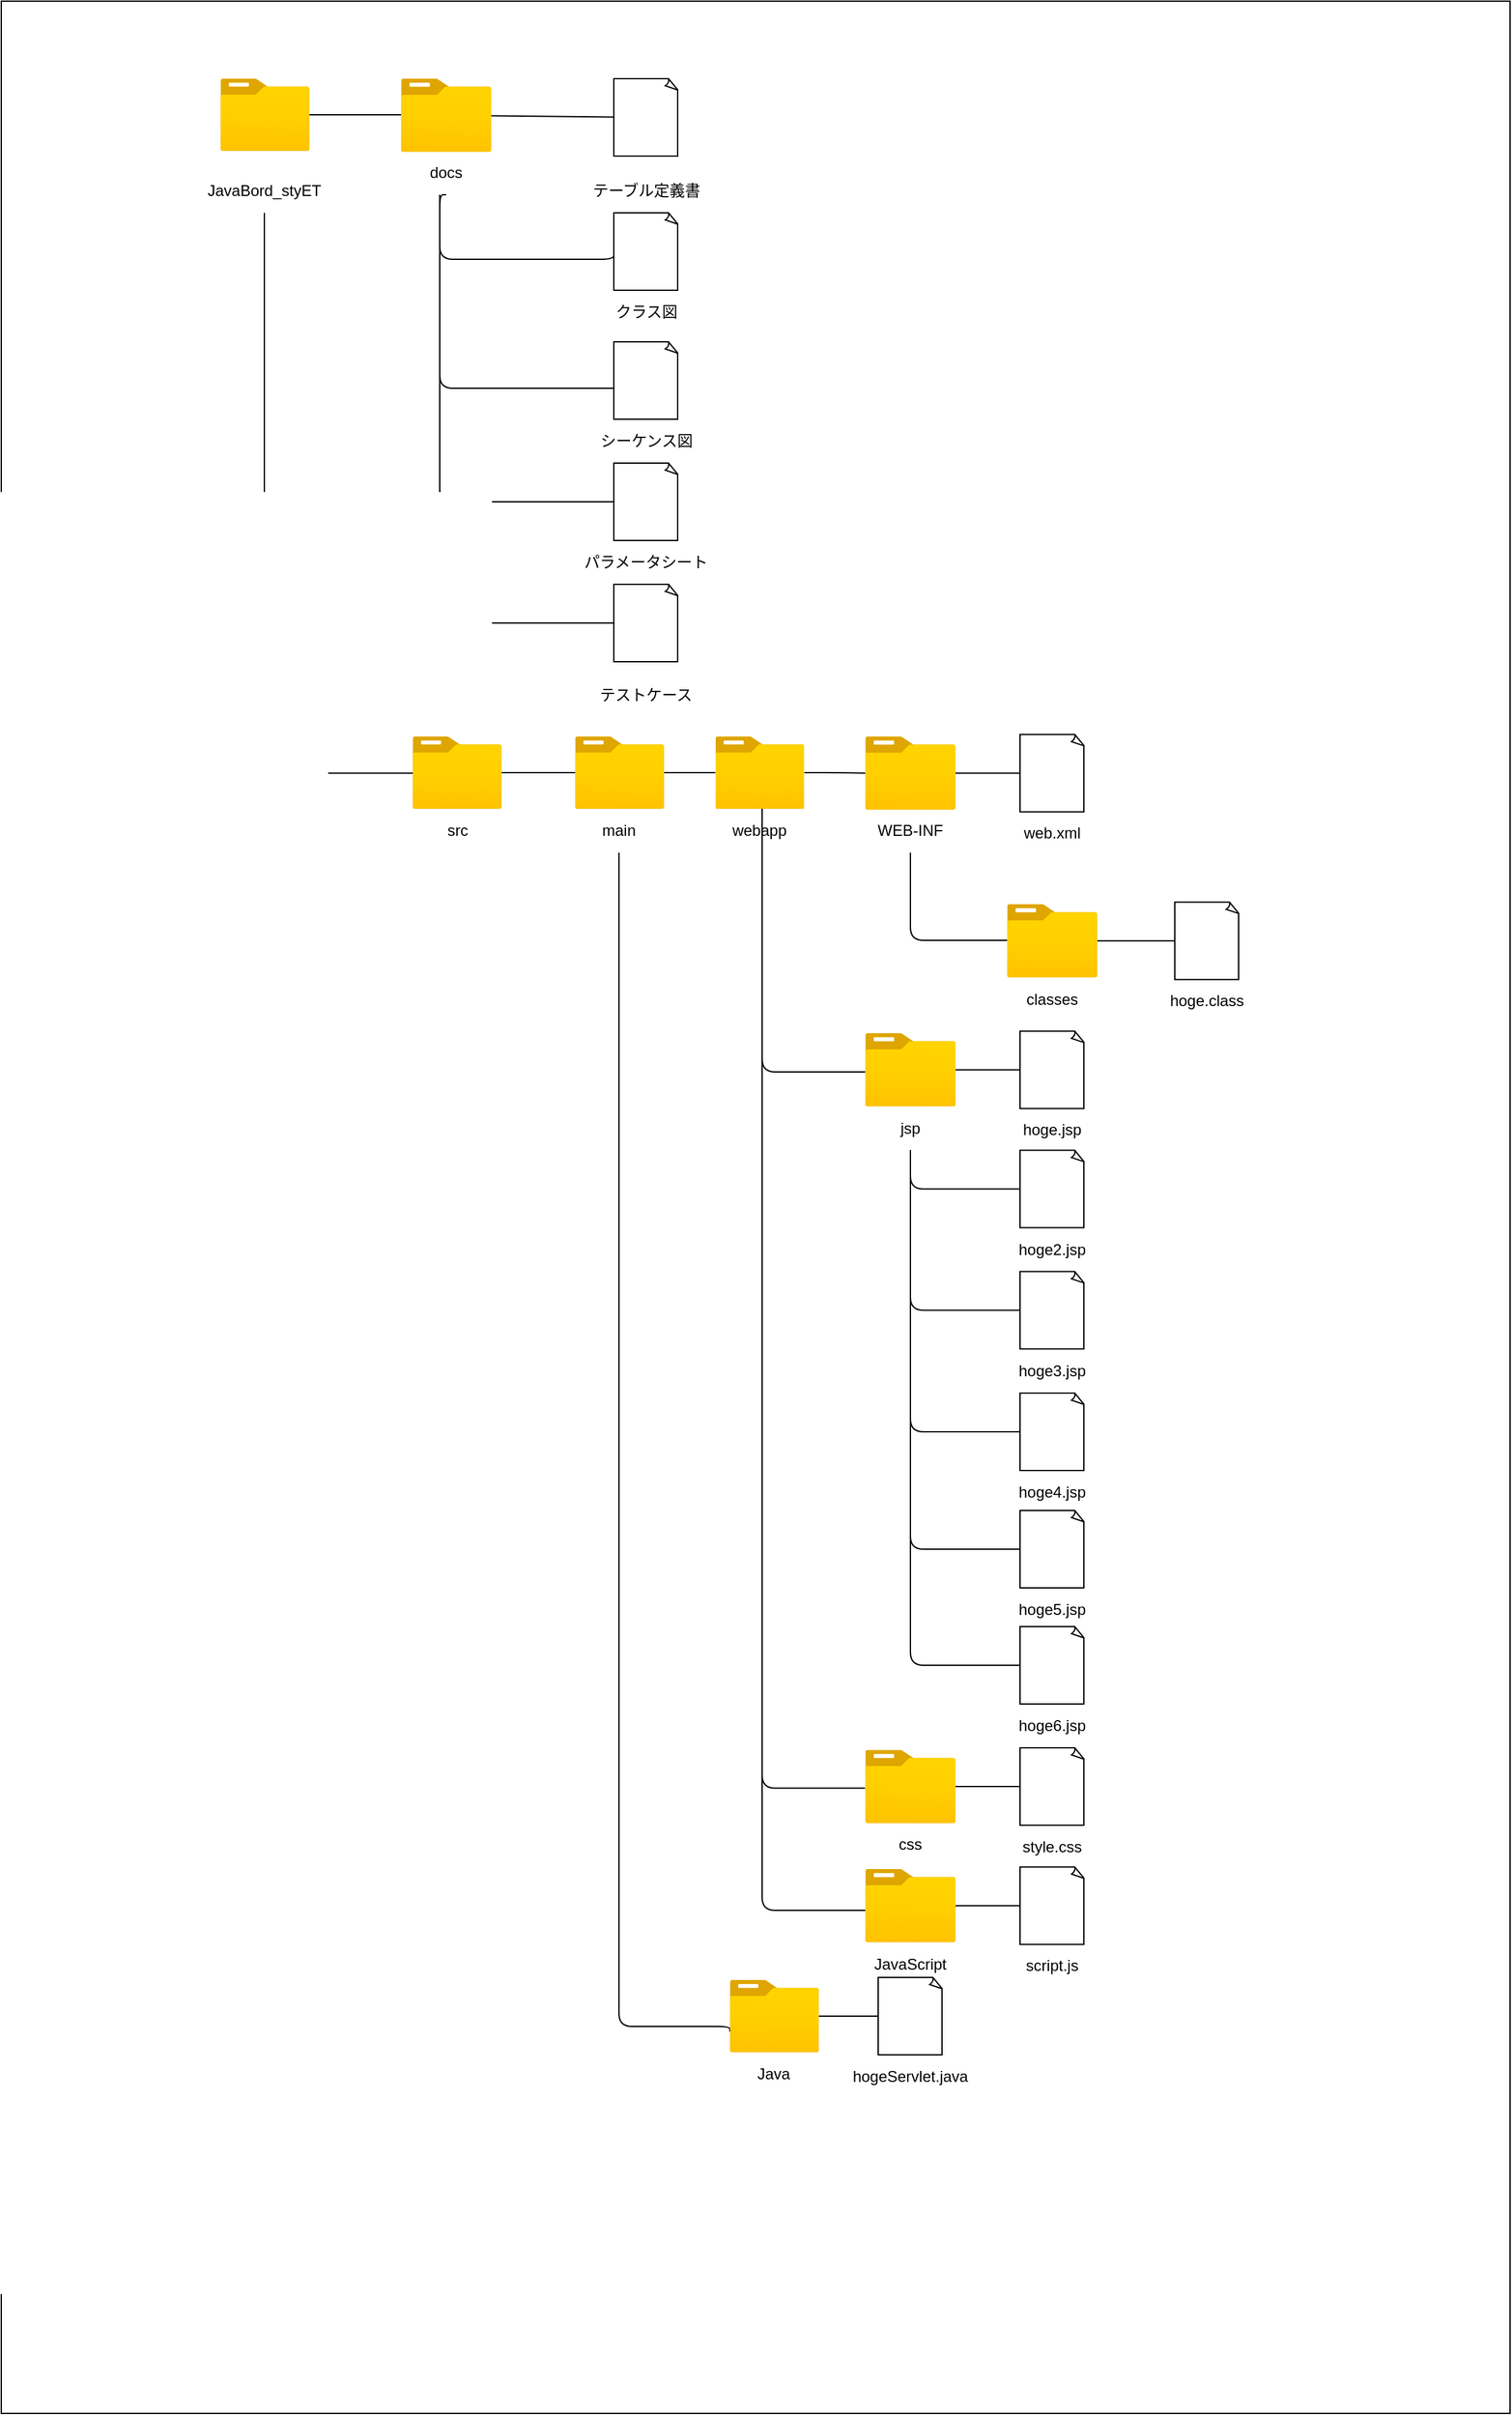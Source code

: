 <mxfile>
    <diagram id="VUF1cZ7XN0DzKbGDe-bg" name="ページ1">
        <mxGraphModel dx="2907" dy="1110" grid="1" gridSize="10" guides="1" tooltips="1" connect="1" arrows="1" fold="1" page="1" pageScale="1" pageWidth="827" pageHeight="1169" math="0" shadow="0">
            <root>
                <mxCell id="0"/>
                <mxCell id="1" parent="0"/>
                <mxCell id="4" value="" style="rounded=0;whiteSpace=wrap;html=1;" vertex="1" parent="1">
                    <mxGeometry x="-100" y="29.91" width="1170" height="1870.09" as="geometry"/>
                </mxCell>
                <mxCell id="10" style="edgeStyle=none;html=1;endArrow=none;endFill=0;" edge="1" parent="1" source="2" target="6">
                    <mxGeometry relative="1" as="geometry">
                        <Array as="points">
                            <mxPoint x="210" y="118"/>
                        </Array>
                    </mxGeometry>
                </mxCell>
                <mxCell id="2" value="" style="aspect=fixed;html=1;points=[];align=center;image;fontSize=12;image=img/lib/azure2/general/Folder_Blank.svg;" vertex="1" parent="1">
                    <mxGeometry x="70" y="90" width="69" height="56.0" as="geometry"/>
                </mxCell>
                <mxCell id="44" style="edgeStyle=orthogonalEdgeStyle;html=1;entryX=0.006;entryY=0.506;entryDx=0;entryDy=0;entryPerimeter=0;endArrow=none;endFill=0;" edge="1" parent="1" source="5" target="11">
                    <mxGeometry relative="1" as="geometry">
                        <Array as="points">
                            <mxPoint x="104" y="628"/>
                        </Array>
                    </mxGeometry>
                </mxCell>
                <mxCell id="5" value="JavaBord_styET" style="text;html=1;strokeColor=none;fillColor=none;align=center;verticalAlign=middle;whiteSpace=wrap;rounded=0;" vertex="1" parent="1">
                    <mxGeometry x="69" y="160" width="70" height="34" as="geometry"/>
                </mxCell>
                <mxCell id="24" style="edgeStyle=none;html=1;endArrow=none;endFill=0;" edge="1" parent="1" source="6" target="23">
                    <mxGeometry relative="1" as="geometry"/>
                </mxCell>
                <mxCell id="6" value="" style="aspect=fixed;html=1;points=[];align=center;image;fontSize=12;image=img/lib/azure2/general/Folder_Blank.svg;" vertex="1" parent="1">
                    <mxGeometry x="210" y="90" width="70" height="56.81" as="geometry"/>
                </mxCell>
                <mxCell id="31" style="edgeStyle=orthogonalEdgeStyle;html=1;entryX=0;entryY=0.5;entryDx=0;entryDy=0;entryPerimeter=0;endArrow=none;endFill=0;" edge="1" parent="1" source="8" target="30">
                    <mxGeometry relative="1" as="geometry">
                        <Array as="points">
                            <mxPoint x="240" y="230"/>
                            <mxPoint x="375" y="230"/>
                        </Array>
                    </mxGeometry>
                </mxCell>
                <mxCell id="39" style="edgeStyle=orthogonalEdgeStyle;html=1;exitX=0.5;exitY=1;exitDx=0;exitDy=0;entryX=0;entryY=0.5;entryDx=0;entryDy=0;entryPerimeter=0;endArrow=none;endFill=0;" edge="1" parent="1" source="8" target="36">
                    <mxGeometry relative="1" as="geometry">
                        <Array as="points">
                            <mxPoint x="240" y="180"/>
                            <mxPoint x="240" y="418"/>
                        </Array>
                    </mxGeometry>
                </mxCell>
                <mxCell id="41" style="edgeStyle=orthogonalEdgeStyle;html=1;entryX=0;entryY=0.5;entryDx=0;entryDy=0;entryPerimeter=0;endArrow=none;endFill=0;" edge="1" parent="1" source="8" target="40">
                    <mxGeometry relative="1" as="geometry">
                        <Array as="points">
                            <mxPoint x="240" y="512"/>
                        </Array>
                    </mxGeometry>
                </mxCell>
                <mxCell id="99" style="edgeStyle=orthogonalEdgeStyle;html=1;exitX=0.5;exitY=1;exitDx=0;exitDy=0;endArrow=none;endFill=0;" edge="1" parent="1" source="8">
                    <mxGeometry relative="1" as="geometry">
                        <mxPoint x="245.049" y="180.073" as="targetPoint"/>
                    </mxGeometry>
                </mxCell>
                <mxCell id="8" value="docs" style="text;html=1;strokeColor=none;fillColor=none;align=center;verticalAlign=middle;whiteSpace=wrap;rounded=0;" vertex="1" parent="1">
                    <mxGeometry x="210" y="146" width="70" height="34" as="geometry"/>
                </mxCell>
                <mxCell id="47" style="edgeStyle=orthogonalEdgeStyle;html=1;endArrow=none;endFill=0;" edge="1" parent="1" source="11" target="45">
                    <mxGeometry relative="1" as="geometry"/>
                </mxCell>
                <mxCell id="11" value="" style="aspect=fixed;html=1;points=[];align=center;image;fontSize=12;image=img/lib/azure2/general/Folder_Blank.svg;" vertex="1" parent="1">
                    <mxGeometry x="219" y="600" width="69" height="56.0" as="geometry"/>
                </mxCell>
                <mxCell id="14" value="src" style="text;html=1;strokeColor=none;fillColor=none;align=center;verticalAlign=middle;whiteSpace=wrap;rounded=0;" vertex="1" parent="1">
                    <mxGeometry x="219" y="656" width="70" height="34" as="geometry"/>
                </mxCell>
                <mxCell id="23" value="" style="whiteSpace=wrap;html=1;shape=mxgraph.basic.document" vertex="1" parent="1">
                    <mxGeometry x="375" y="90" width="50" height="60" as="geometry"/>
                </mxCell>
                <mxCell id="25" value="テーブル定義書" style="text;html=1;strokeColor=none;fillColor=none;align=center;verticalAlign=middle;whiteSpace=wrap;rounded=0;" vertex="1" parent="1">
                    <mxGeometry x="352.5" y="160" width="95" height="34" as="geometry"/>
                </mxCell>
                <mxCell id="30" value="" style="whiteSpace=wrap;html=1;shape=mxgraph.basic.document" vertex="1" parent="1">
                    <mxGeometry x="375" y="194" width="50" height="60" as="geometry"/>
                </mxCell>
                <mxCell id="32" value="クラス図" style="text;html=1;strokeColor=none;fillColor=none;align=center;verticalAlign=middle;whiteSpace=wrap;rounded=0;" vertex="1" parent="1">
                    <mxGeometry x="352.5" y="254" width="95" height="34" as="geometry"/>
                </mxCell>
                <mxCell id="33" value="" style="whiteSpace=wrap;html=1;shape=mxgraph.basic.document" vertex="1" parent="1">
                    <mxGeometry x="375" y="294" width="50" height="60" as="geometry"/>
                </mxCell>
                <mxCell id="34" style="edgeStyle=orthogonalEdgeStyle;html=1;endArrow=none;endFill=0;" edge="1" parent="1" target="33">
                    <mxGeometry relative="1" as="geometry">
                        <mxPoint x="240" y="180" as="sourcePoint"/>
                        <mxPoint x="375" y="240" as="targetPoint"/>
                        <Array as="points">
                            <mxPoint x="240" y="180"/>
                            <mxPoint x="240" y="330"/>
                        </Array>
                    </mxGeometry>
                </mxCell>
                <mxCell id="35" value="シーケンス図" style="text;html=1;strokeColor=none;fillColor=none;align=center;verticalAlign=middle;whiteSpace=wrap;rounded=0;" vertex="1" parent="1">
                    <mxGeometry x="352.5" y="354" width="95" height="34" as="geometry"/>
                </mxCell>
                <mxCell id="36" value="" style="whiteSpace=wrap;html=1;shape=mxgraph.basic.document" vertex="1" parent="1">
                    <mxGeometry x="375" y="388" width="50" height="60" as="geometry"/>
                </mxCell>
                <mxCell id="37" value="パラメータシート" style="text;html=1;strokeColor=none;fillColor=none;align=center;verticalAlign=middle;whiteSpace=wrap;rounded=0;" vertex="1" parent="1">
                    <mxGeometry x="346.25" y="448" width="107.5" height="34" as="geometry"/>
                </mxCell>
                <mxCell id="40" value="" style="whiteSpace=wrap;html=1;shape=mxgraph.basic.document" vertex="1" parent="1">
                    <mxGeometry x="375" y="482" width="50" height="60" as="geometry"/>
                </mxCell>
                <mxCell id="42" value="テストケース" style="text;html=1;strokeColor=none;fillColor=none;align=center;verticalAlign=middle;whiteSpace=wrap;rounded=0;" vertex="1" parent="1">
                    <mxGeometry x="346.25" y="551" width="107.5" height="34" as="geometry"/>
                </mxCell>
                <mxCell id="52" style="edgeStyle=orthogonalEdgeStyle;html=1;endArrow=none;endFill=0;" edge="1" parent="1" source="45" target="50">
                    <mxGeometry relative="1" as="geometry"/>
                </mxCell>
                <mxCell id="45" value="" style="aspect=fixed;html=1;points=[];align=center;image;fontSize=12;image=img/lib/azure2/general/Folder_Blank.svg;" vertex="1" parent="1">
                    <mxGeometry x="345" y="600" width="69" height="56.0" as="geometry"/>
                </mxCell>
                <mxCell id="117" style="edgeStyle=orthogonalEdgeStyle;html=1;entryX=0;entryY=0.714;entryDx=0;entryDy=0;entryPerimeter=0;endArrow=none;endFill=0;" edge="1" parent="1" source="49" target="113">
                    <mxGeometry relative="1" as="geometry">
                        <Array as="points">
                            <mxPoint x="379" y="1600"/>
                            <mxPoint x="465" y="1600"/>
                        </Array>
                    </mxGeometry>
                </mxCell>
                <mxCell id="49" value="main" style="text;html=1;strokeColor=none;fillColor=none;align=center;verticalAlign=middle;whiteSpace=wrap;rounded=0;" vertex="1" parent="1">
                    <mxGeometry x="344" y="656" width="70" height="34" as="geometry"/>
                </mxCell>
                <mxCell id="54" style="edgeStyle=orthogonalEdgeStyle;html=1;endArrow=none;endFill=0;" edge="1" parent="1" source="50" target="53">
                    <mxGeometry relative="1" as="geometry"/>
                </mxCell>
                <mxCell id="102" style="edgeStyle=orthogonalEdgeStyle;html=1;entryX=-0.003;entryY=0.523;entryDx=0;entryDy=0;entryPerimeter=0;endArrow=none;endFill=0;" edge="1" parent="1" source="50" target="101">
                    <mxGeometry relative="1" as="geometry">
                        <Array as="points">
                            <mxPoint x="490" y="1415"/>
                        </Array>
                    </mxGeometry>
                </mxCell>
                <mxCell id="50" value="" style="aspect=fixed;html=1;points=[];align=center;image;fontSize=12;image=img/lib/azure2/general/Folder_Blank.svg;" vertex="1" parent="1">
                    <mxGeometry x="453.75" y="600" width="69" height="56.0" as="geometry"/>
                </mxCell>
                <mxCell id="75" style="edgeStyle=orthogonalEdgeStyle;html=1;endArrow=none;endFill=0;" edge="1" parent="1" source="51" target="69">
                    <mxGeometry relative="1" as="geometry">
                        <Array as="points">
                            <mxPoint x="490" y="860"/>
                        </Array>
                    </mxGeometry>
                </mxCell>
                <mxCell id="108" style="edgeStyle=orthogonalEdgeStyle;html=1;entryX=0;entryY=0.563;entryDx=0;entryDy=0;entryPerimeter=0;endArrow=none;endFill=0;" edge="1" parent="1" source="51" target="107">
                    <mxGeometry relative="1" as="geometry">
                        <Array as="points">
                            <mxPoint x="490" y="1510"/>
                        </Array>
                    </mxGeometry>
                </mxCell>
                <mxCell id="51" value="webapp" style="text;html=1;strokeColor=none;fillColor=none;align=center;verticalAlign=middle;whiteSpace=wrap;rounded=0;" vertex="1" parent="1">
                    <mxGeometry x="452.75" y="656" width="70" height="34" as="geometry"/>
                </mxCell>
                <mxCell id="57" style="edgeStyle=orthogonalEdgeStyle;html=1;entryX=0;entryY=0.5;entryDx=0;entryDy=0;entryPerimeter=0;endArrow=none;endFill=0;" edge="1" parent="1" source="53" target="56">
                    <mxGeometry relative="1" as="geometry"/>
                </mxCell>
                <mxCell id="53" value="" style="aspect=fixed;html=1;points=[];align=center;image;fontSize=12;image=img/lib/azure2/general/Folder_Blank.svg;" vertex="1" parent="1">
                    <mxGeometry x="570" y="600" width="70" height="56.81" as="geometry"/>
                </mxCell>
                <mxCell id="63" style="edgeStyle=orthogonalEdgeStyle;html=1;endArrow=none;endFill=0;" edge="1" parent="1" source="55" target="62">
                    <mxGeometry relative="1" as="geometry">
                        <Array as="points">
                            <mxPoint x="605" y="758"/>
                        </Array>
                    </mxGeometry>
                </mxCell>
                <mxCell id="55" value="WEB-INF" style="text;html=1;strokeColor=none;fillColor=none;align=center;verticalAlign=middle;whiteSpace=wrap;rounded=0;" vertex="1" parent="1">
                    <mxGeometry x="570" y="656" width="70" height="34" as="geometry"/>
                </mxCell>
                <mxCell id="56" value="" style="whiteSpace=wrap;html=1;shape=mxgraph.basic.document" vertex="1" parent="1">
                    <mxGeometry x="690" y="598.41" width="50" height="60" as="geometry"/>
                </mxCell>
                <mxCell id="58" value="web.xml" style="text;html=1;strokeColor=none;fillColor=none;align=center;verticalAlign=middle;whiteSpace=wrap;rounded=0;" vertex="1" parent="1">
                    <mxGeometry x="680" y="658.41" width="70" height="34" as="geometry"/>
                </mxCell>
                <mxCell id="67" style="edgeStyle=orthogonalEdgeStyle;html=1;endArrow=none;endFill=0;" edge="1" parent="1" source="62" target="66">
                    <mxGeometry relative="1" as="geometry"/>
                </mxCell>
                <mxCell id="62" value="" style="aspect=fixed;html=1;points=[];align=center;image;fontSize=12;image=img/lib/azure2/general/Folder_Blank.svg;" vertex="1" parent="1">
                    <mxGeometry x="680" y="730" width="70" height="56.81" as="geometry"/>
                </mxCell>
                <mxCell id="64" value="classes" style="text;html=1;strokeColor=none;fillColor=none;align=center;verticalAlign=middle;whiteSpace=wrap;rounded=0;" vertex="1" parent="1">
                    <mxGeometry x="680" y="786.81" width="70" height="34" as="geometry"/>
                </mxCell>
                <mxCell id="66" value="" style="whiteSpace=wrap;html=1;shape=mxgraph.basic.document" vertex="1" parent="1">
                    <mxGeometry x="810" y="728.41" width="50" height="60" as="geometry"/>
                </mxCell>
                <mxCell id="68" value="hoge.class" style="text;html=1;strokeColor=none;fillColor=none;align=center;verticalAlign=middle;whiteSpace=wrap;rounded=0;" vertex="1" parent="1">
                    <mxGeometry x="800" y="788.41" width="70" height="34" as="geometry"/>
                </mxCell>
                <mxCell id="78" style="edgeStyle=orthogonalEdgeStyle;html=1;endArrow=none;endFill=0;" edge="1" parent="1" source="69" target="77">
                    <mxGeometry relative="1" as="geometry"/>
                </mxCell>
                <mxCell id="69" value="" style="aspect=fixed;html=1;points=[];align=center;image;fontSize=12;image=img/lib/azure2/general/Folder_Blank.svg;" vertex="1" parent="1">
                    <mxGeometry x="570" y="830" width="70" height="56.81" as="geometry"/>
                </mxCell>
                <mxCell id="84" style="edgeStyle=orthogonalEdgeStyle;html=1;exitX=0.5;exitY=1;exitDx=0;exitDy=0;endArrow=none;endFill=0;" edge="1" parent="1" source="73" target="82">
                    <mxGeometry relative="1" as="geometry"/>
                </mxCell>
                <mxCell id="87" style="edgeStyle=orthogonalEdgeStyle;html=1;entryX=0;entryY=0.5;entryDx=0;entryDy=0;entryPerimeter=0;endArrow=none;endFill=0;" edge="1" parent="1" source="73" target="85">
                    <mxGeometry relative="1" as="geometry">
                        <Array as="points">
                            <mxPoint x="605" y="1045"/>
                        </Array>
                    </mxGeometry>
                </mxCell>
                <mxCell id="90" style="edgeStyle=orthogonalEdgeStyle;html=1;entryX=0;entryY=0.5;entryDx=0;entryDy=0;entryPerimeter=0;endArrow=none;endFill=0;" edge="1" parent="1" source="73" target="88">
                    <mxGeometry relative="1" as="geometry">
                        <Array as="points">
                            <mxPoint x="605" y="1139"/>
                        </Array>
                    </mxGeometry>
                </mxCell>
                <mxCell id="95" style="edgeStyle=orthogonalEdgeStyle;html=1;exitX=0.5;exitY=1;exitDx=0;exitDy=0;endArrow=none;endFill=0;" edge="1" parent="1" source="73" target="91">
                    <mxGeometry relative="1" as="geometry">
                        <Array as="points">
                            <mxPoint x="605" y="1230"/>
                        </Array>
                    </mxGeometry>
                </mxCell>
                <mxCell id="98" style="edgeStyle=orthogonalEdgeStyle;html=1;exitX=0.5;exitY=1;exitDx=0;exitDy=0;entryX=0;entryY=0.5;entryDx=0;entryDy=0;entryPerimeter=0;endArrow=none;endFill=0;" edge="1" parent="1" source="73" target="96">
                    <mxGeometry relative="1" as="geometry"/>
                </mxCell>
                <mxCell id="73" value="jsp" style="text;html=1;strokeColor=none;fillColor=none;align=center;verticalAlign=middle;whiteSpace=wrap;rounded=0;" vertex="1" parent="1">
                    <mxGeometry x="570" y="886.81" width="70" height="34" as="geometry"/>
                </mxCell>
                <mxCell id="77" value="" style="whiteSpace=wrap;html=1;shape=mxgraph.basic.document" vertex="1" parent="1">
                    <mxGeometry x="690" y="828.41" width="50" height="60" as="geometry"/>
                </mxCell>
                <mxCell id="81" value="hoge.jsp" style="text;html=1;strokeColor=none;fillColor=none;align=center;verticalAlign=middle;whiteSpace=wrap;rounded=0;" vertex="1" parent="1">
                    <mxGeometry x="680" y="888.41" width="70" height="34" as="geometry"/>
                </mxCell>
                <mxCell id="82" value="" style="whiteSpace=wrap;html=1;shape=mxgraph.basic.document" vertex="1" parent="1">
                    <mxGeometry x="690" y="920.81" width="50" height="60" as="geometry"/>
                </mxCell>
                <mxCell id="83" value="hoge2.jsp" style="text;html=1;strokeColor=none;fillColor=none;align=center;verticalAlign=middle;whiteSpace=wrap;rounded=0;" vertex="1" parent="1">
                    <mxGeometry x="680" y="980.81" width="70" height="34" as="geometry"/>
                </mxCell>
                <mxCell id="85" value="" style="whiteSpace=wrap;html=1;shape=mxgraph.basic.document" vertex="1" parent="1">
                    <mxGeometry x="690" y="1014.81" width="50" height="60" as="geometry"/>
                </mxCell>
                <mxCell id="86" value="hoge3.jsp" style="text;html=1;strokeColor=none;fillColor=none;align=center;verticalAlign=middle;whiteSpace=wrap;rounded=0;" vertex="1" parent="1">
                    <mxGeometry x="680" y="1074.81" width="70" height="34" as="geometry"/>
                </mxCell>
                <mxCell id="88" value="" style="whiteSpace=wrap;html=1;shape=mxgraph.basic.document" vertex="1" parent="1">
                    <mxGeometry x="690" y="1109" width="50" height="60" as="geometry"/>
                </mxCell>
                <mxCell id="89" value="hoge4.jsp" style="text;html=1;strokeColor=none;fillColor=none;align=center;verticalAlign=middle;whiteSpace=wrap;rounded=0;" vertex="1" parent="1">
                    <mxGeometry x="680" y="1169" width="70" height="34" as="geometry"/>
                </mxCell>
                <mxCell id="91" value="" style="whiteSpace=wrap;html=1;shape=mxgraph.basic.document" vertex="1" parent="1">
                    <mxGeometry x="690" y="1200" width="50" height="60" as="geometry"/>
                </mxCell>
                <mxCell id="94" value="hoge5.jsp" style="text;html=1;strokeColor=none;fillColor=none;align=center;verticalAlign=middle;whiteSpace=wrap;rounded=0;" vertex="1" parent="1">
                    <mxGeometry x="680" y="1260" width="70" height="34" as="geometry"/>
                </mxCell>
                <mxCell id="96" value="" style="whiteSpace=wrap;html=1;shape=mxgraph.basic.document" vertex="1" parent="1">
                    <mxGeometry x="690" y="1290" width="50" height="60" as="geometry"/>
                </mxCell>
                <mxCell id="97" value="hoge6.jsp" style="text;html=1;strokeColor=none;fillColor=none;align=center;verticalAlign=middle;whiteSpace=wrap;rounded=0;" vertex="1" parent="1">
                    <mxGeometry x="680" y="1350" width="70" height="34" as="geometry"/>
                </mxCell>
                <mxCell id="106" style="edgeStyle=orthogonalEdgeStyle;html=1;endArrow=none;endFill=0;" edge="1" parent="1" source="101" target="104">
                    <mxGeometry relative="1" as="geometry"/>
                </mxCell>
                <mxCell id="101" value="" style="aspect=fixed;html=1;points=[];align=center;image;fontSize=12;image=img/lib/azure2/general/Folder_Blank.svg;" vertex="1" parent="1">
                    <mxGeometry x="570" y="1385.59" width="70" height="56.81" as="geometry"/>
                </mxCell>
                <mxCell id="103" value="css" style="text;html=1;strokeColor=none;fillColor=none;align=center;verticalAlign=middle;whiteSpace=wrap;rounded=0;" vertex="1" parent="1">
                    <mxGeometry x="570" y="1442.4" width="70" height="34" as="geometry"/>
                </mxCell>
                <mxCell id="104" value="" style="whiteSpace=wrap;html=1;shape=mxgraph.basic.document" vertex="1" parent="1">
                    <mxGeometry x="690" y="1384" width="50" height="60" as="geometry"/>
                </mxCell>
                <mxCell id="105" value="style.css" style="text;html=1;strokeColor=none;fillColor=none;align=center;verticalAlign=middle;whiteSpace=wrap;rounded=0;" vertex="1" parent="1">
                    <mxGeometry x="680" y="1444" width="70" height="34" as="geometry"/>
                </mxCell>
                <mxCell id="111" style="edgeStyle=orthogonalEdgeStyle;html=1;entryX=0;entryY=0.5;entryDx=0;entryDy=0;entryPerimeter=0;endArrow=none;endFill=0;" edge="1" parent="1" source="107" target="110">
                    <mxGeometry relative="1" as="geometry"/>
                </mxCell>
                <mxCell id="107" value="" style="aspect=fixed;html=1;points=[];align=center;image;fontSize=12;image=img/lib/azure2/general/Folder_Blank.svg;" vertex="1" parent="1">
                    <mxGeometry x="570" y="1478" width="70" height="56.81" as="geometry"/>
                </mxCell>
                <mxCell id="109" value="JavaScript" style="text;html=1;strokeColor=none;fillColor=none;align=center;verticalAlign=middle;whiteSpace=wrap;rounded=0;" vertex="1" parent="1">
                    <mxGeometry x="570" y="1534.81" width="70" height="34" as="geometry"/>
                </mxCell>
                <mxCell id="110" value="" style="whiteSpace=wrap;html=1;shape=mxgraph.basic.document" vertex="1" parent="1">
                    <mxGeometry x="690" y="1476.4" width="50" height="60" as="geometry"/>
                </mxCell>
                <mxCell id="112" value="script.js" style="text;html=1;strokeColor=none;fillColor=none;align=center;verticalAlign=middle;whiteSpace=wrap;rounded=0;" vertex="1" parent="1">
                    <mxGeometry x="680" y="1536.4" width="70" height="34" as="geometry"/>
                </mxCell>
                <mxCell id="121" style="edgeStyle=orthogonalEdgeStyle;html=1;endArrow=none;endFill=0;" edge="1" parent="1" source="113" target="120">
                    <mxGeometry relative="1" as="geometry"/>
                </mxCell>
                <mxCell id="113" value="" style="aspect=fixed;html=1;points=[];align=center;image;fontSize=12;image=img/lib/azure2/general/Folder_Blank.svg;" vertex="1" parent="1">
                    <mxGeometry x="465" y="1564" width="69" height="56.0" as="geometry"/>
                </mxCell>
                <mxCell id="119" value="Java" style="text;html=1;strokeColor=none;fillColor=none;align=center;verticalAlign=middle;whiteSpace=wrap;rounded=0;" vertex="1" parent="1">
                    <mxGeometry x="464" y="1620" width="70" height="34" as="geometry"/>
                </mxCell>
                <mxCell id="120" value="" style="whiteSpace=wrap;html=1;shape=mxgraph.basic.document" vertex="1" parent="1">
                    <mxGeometry x="580" y="1562" width="50" height="60" as="geometry"/>
                </mxCell>
                <mxCell id="122" value="hogeServlet.java" style="text;html=1;strokeColor=none;fillColor=none;align=center;verticalAlign=middle;whiteSpace=wrap;rounded=0;" vertex="1" parent="1">
                    <mxGeometry x="570" y="1622" width="70" height="34" as="geometry"/>
                </mxCell>
            </root>
        </mxGraphModel>
    </diagram>
</mxfile>